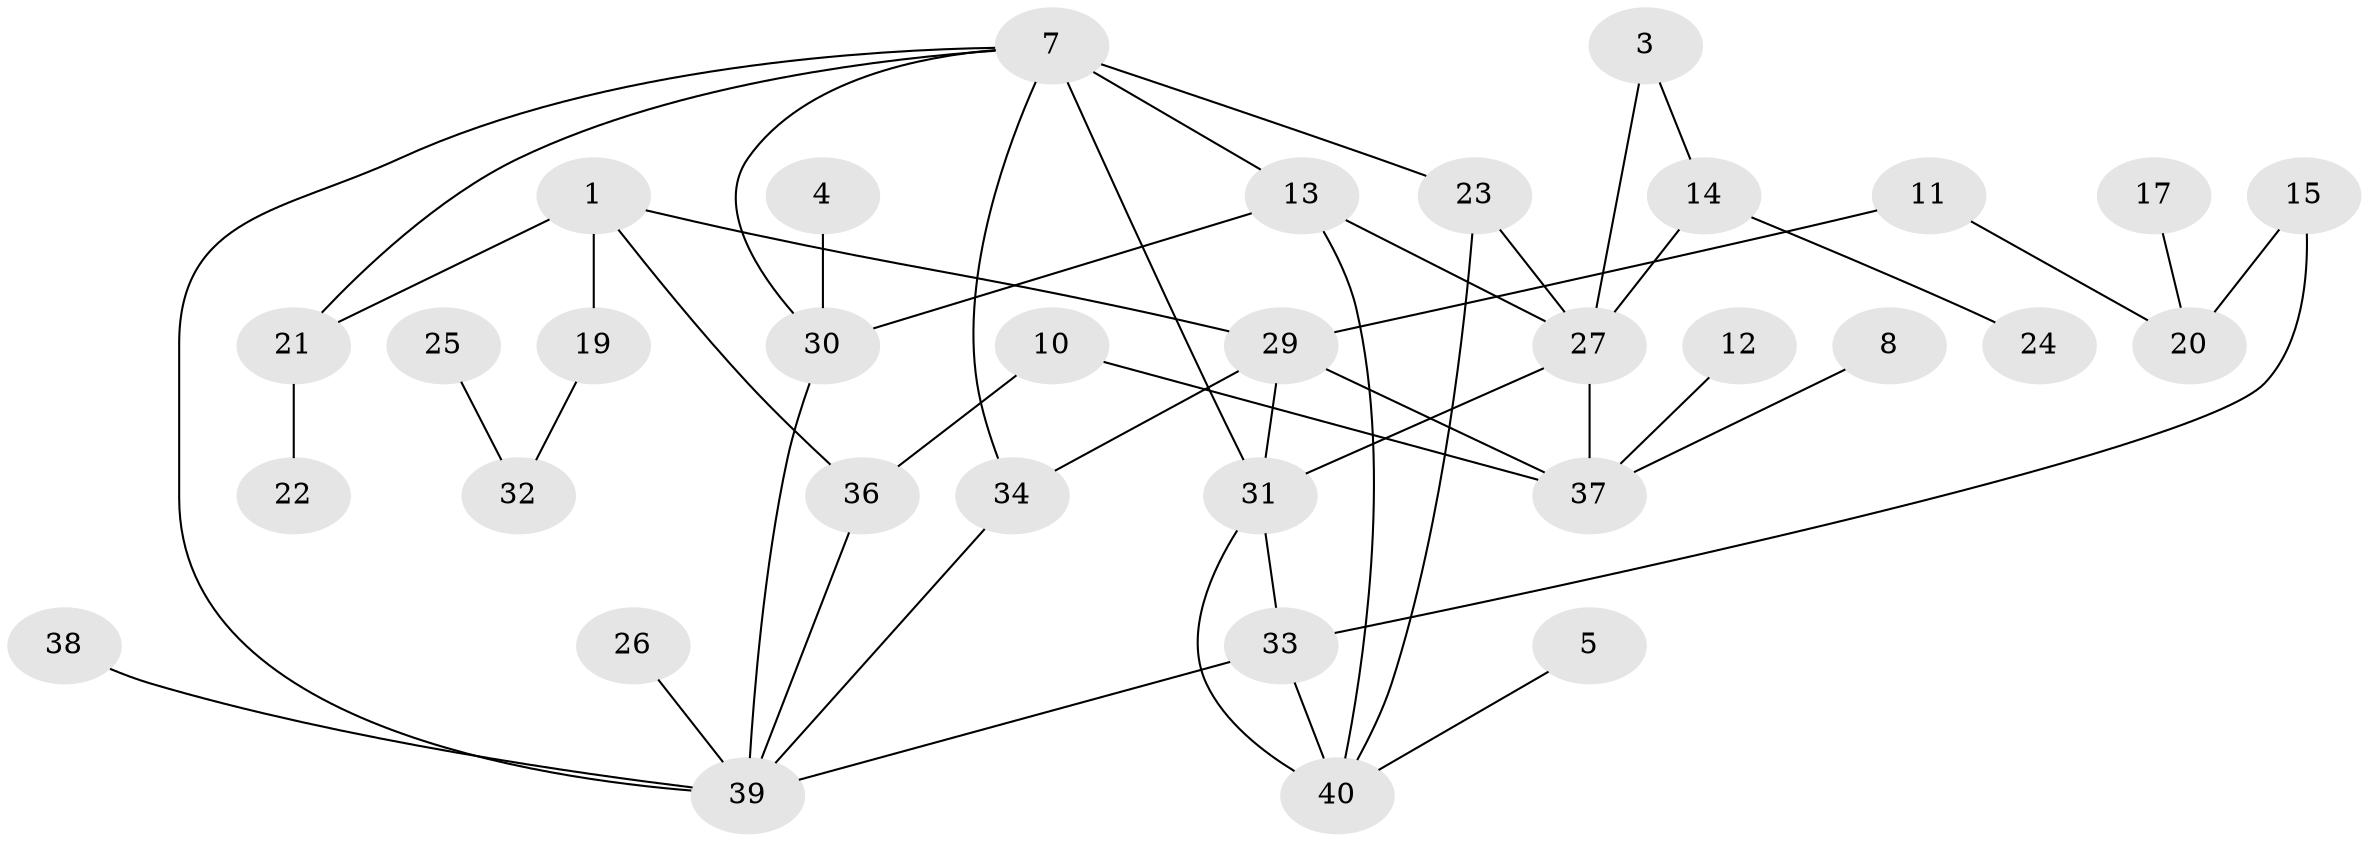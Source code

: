 // original degree distribution, {4: 0.1375, 0: 0.0875, 2: 0.2875, 3: 0.175, 5: 0.0125, 1: 0.25, 6: 0.0375, 7: 0.0125}
// Generated by graph-tools (version 1.1) at 2025/00/03/09/25 03:00:40]
// undirected, 33 vertices, 48 edges
graph export_dot {
graph [start="1"]
  node [color=gray90,style=filled];
  1;
  3;
  4;
  5;
  7;
  8;
  10;
  11;
  12;
  13;
  14;
  15;
  17;
  19;
  20;
  21;
  22;
  23;
  24;
  25;
  26;
  27;
  29;
  30;
  31;
  32;
  33;
  34;
  36;
  37;
  38;
  39;
  40;
  1 -- 19 [weight=1.0];
  1 -- 21 [weight=1.0];
  1 -- 29 [weight=1.0];
  1 -- 36 [weight=1.0];
  3 -- 14 [weight=1.0];
  3 -- 27 [weight=1.0];
  4 -- 30 [weight=1.0];
  5 -- 40 [weight=1.0];
  7 -- 13 [weight=1.0];
  7 -- 21 [weight=1.0];
  7 -- 23 [weight=1.0];
  7 -- 30 [weight=1.0];
  7 -- 31 [weight=2.0];
  7 -- 34 [weight=1.0];
  7 -- 39 [weight=1.0];
  8 -- 37 [weight=1.0];
  10 -- 36 [weight=1.0];
  10 -- 37 [weight=1.0];
  11 -- 20 [weight=1.0];
  11 -- 29 [weight=1.0];
  12 -- 37 [weight=1.0];
  13 -- 27 [weight=1.0];
  13 -- 30 [weight=1.0];
  13 -- 40 [weight=1.0];
  14 -- 24 [weight=1.0];
  14 -- 27 [weight=1.0];
  15 -- 20 [weight=1.0];
  15 -- 33 [weight=1.0];
  17 -- 20 [weight=1.0];
  19 -- 32 [weight=1.0];
  21 -- 22 [weight=1.0];
  23 -- 27 [weight=1.0];
  23 -- 40 [weight=1.0];
  25 -- 32 [weight=1.0];
  26 -- 39 [weight=1.0];
  27 -- 31 [weight=2.0];
  27 -- 37 [weight=1.0];
  29 -- 31 [weight=1.0];
  29 -- 34 [weight=1.0];
  29 -- 37 [weight=1.0];
  30 -- 39 [weight=1.0];
  31 -- 33 [weight=1.0];
  31 -- 40 [weight=2.0];
  33 -- 39 [weight=1.0];
  33 -- 40 [weight=1.0];
  34 -- 39 [weight=1.0];
  36 -- 39 [weight=1.0];
  38 -- 39 [weight=1.0];
}
